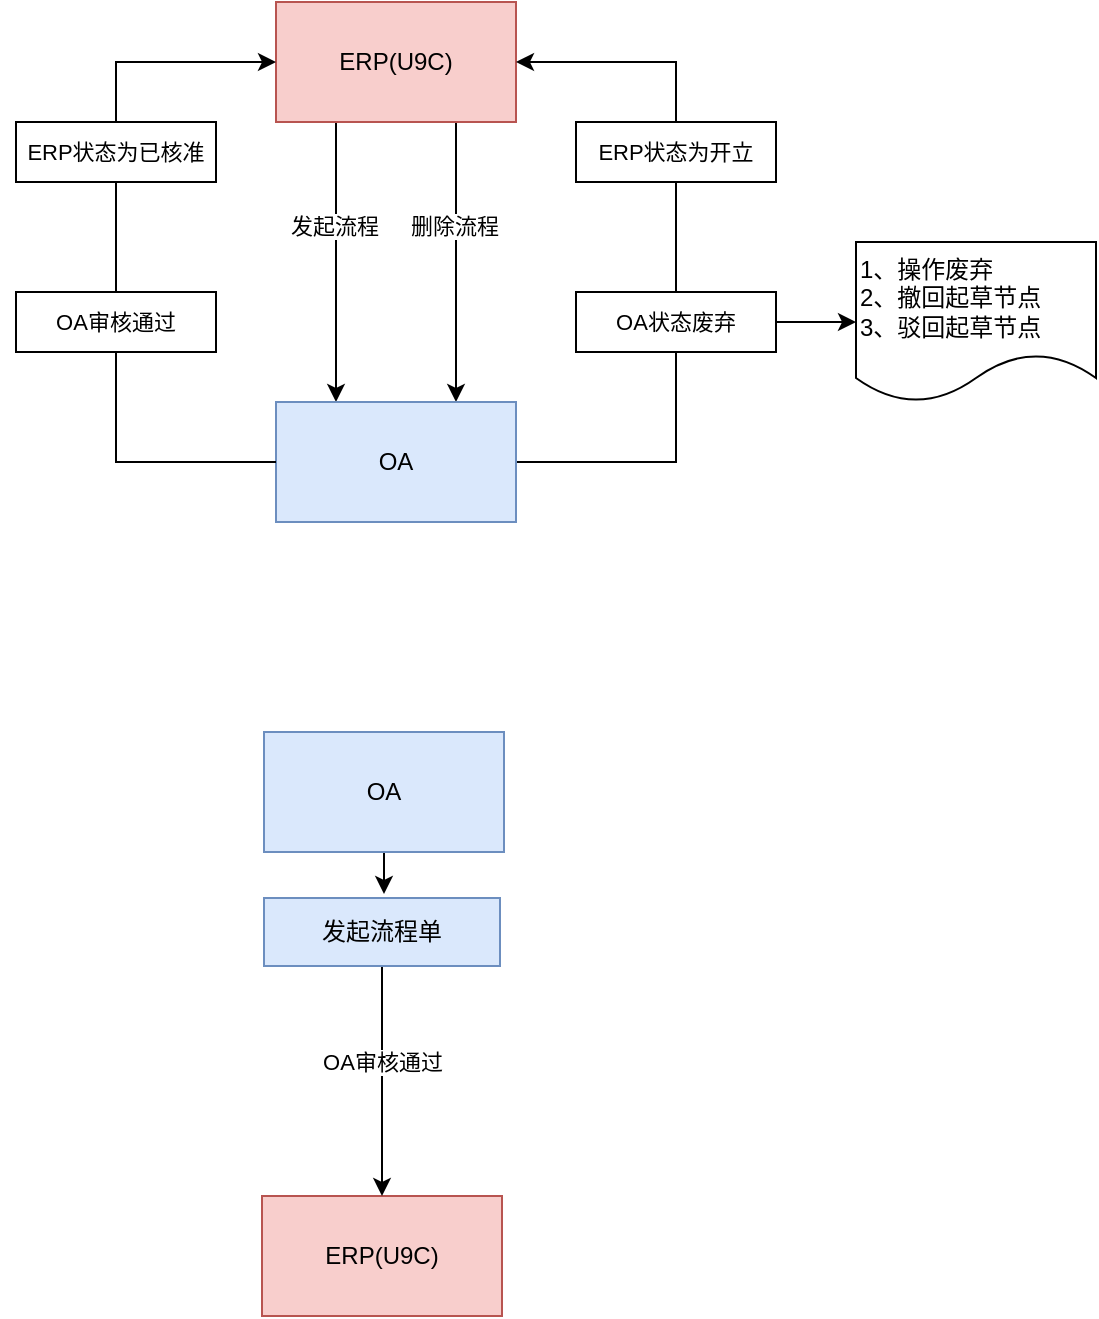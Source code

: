 <mxfile version="24.3.0" type="github">
  <diagram name="第 1 页" id="aZhVpqqnGZ0Fl-bB57NN">
    <mxGraphModel dx="746" dy="467" grid="0" gridSize="10" guides="1" tooltips="1" connect="1" arrows="1" fold="1" page="1" pageScale="1" pageWidth="827" pageHeight="1169" math="0" shadow="0">
      <root>
        <mxCell id="0" />
        <mxCell id="1" parent="0" />
        <mxCell id="RflKuVu5ajaNP3m7J8-B-3" style="edgeStyle=orthogonalEdgeStyle;rounded=0;orthogonalLoop=1;jettySize=auto;html=1;exitX=0.25;exitY=1;exitDx=0;exitDy=0;entryX=0.25;entryY=0;entryDx=0;entryDy=0;" edge="1" parent="1" source="RflKuVu5ajaNP3m7J8-B-1" target="RflKuVu5ajaNP3m7J8-B-2">
          <mxGeometry relative="1" as="geometry" />
        </mxCell>
        <mxCell id="RflKuVu5ajaNP3m7J8-B-4" value="发起流程" style="edgeLabel;html=1;align=center;verticalAlign=middle;resizable=0;points=[];" vertex="1" connectable="0" parent="RflKuVu5ajaNP3m7J8-B-3">
          <mxGeometry x="-0.257" y="-1" relative="1" as="geometry">
            <mxPoint as="offset" />
          </mxGeometry>
        </mxCell>
        <mxCell id="RflKuVu5ajaNP3m7J8-B-5" style="edgeStyle=orthogonalEdgeStyle;rounded=0;orthogonalLoop=1;jettySize=auto;html=1;exitX=0.75;exitY=1;exitDx=0;exitDy=0;entryX=0.75;entryY=0;entryDx=0;entryDy=0;" edge="1" parent="1" source="RflKuVu5ajaNP3m7J8-B-1" target="RflKuVu5ajaNP3m7J8-B-2">
          <mxGeometry relative="1" as="geometry" />
        </mxCell>
        <mxCell id="RflKuVu5ajaNP3m7J8-B-6" value="删除流程" style="edgeLabel;html=1;align=center;verticalAlign=middle;resizable=0;points=[];" vertex="1" connectable="0" parent="RflKuVu5ajaNP3m7J8-B-5">
          <mxGeometry x="-0.257" y="-1" relative="1" as="geometry">
            <mxPoint as="offset" />
          </mxGeometry>
        </mxCell>
        <mxCell id="RflKuVu5ajaNP3m7J8-B-1" value="ERP(U9C)" style="rounded=0;whiteSpace=wrap;html=1;fillColor=#f8cecc;strokeColor=#b85450;" vertex="1" parent="1">
          <mxGeometry x="280" y="40" width="120" height="60" as="geometry" />
        </mxCell>
        <mxCell id="RflKuVu5ajaNP3m7J8-B-7" style="edgeStyle=orthogonalEdgeStyle;rounded=0;orthogonalLoop=1;jettySize=auto;html=1;exitX=0;exitY=0.5;exitDx=0;exitDy=0;entryX=0;entryY=0.5;entryDx=0;entryDy=0;" edge="1" parent="1" source="RflKuVu5ajaNP3m7J8-B-13" target="RflKuVu5ajaNP3m7J8-B-1">
          <mxGeometry relative="1" as="geometry">
            <Array as="points">
              <mxPoint x="200" y="70" />
            </Array>
          </mxGeometry>
        </mxCell>
        <mxCell id="RflKuVu5ajaNP3m7J8-B-10" style="edgeStyle=orthogonalEdgeStyle;rounded=0;orthogonalLoop=1;jettySize=auto;html=1;exitX=1;exitY=0.5;exitDx=0;exitDy=0;entryX=1;entryY=0.5;entryDx=0;entryDy=0;" edge="1" parent="1" source="RflKuVu5ajaNP3m7J8-B-2" target="RflKuVu5ajaNP3m7J8-B-1">
          <mxGeometry relative="1" as="geometry">
            <Array as="points">
              <mxPoint x="480" y="270" />
              <mxPoint x="480" y="70" />
            </Array>
          </mxGeometry>
        </mxCell>
        <mxCell id="RflKuVu5ajaNP3m7J8-B-2" value="OA" style="rounded=0;whiteSpace=wrap;html=1;fillColor=#dae8fc;strokeColor=#6c8ebf;" vertex="1" parent="1">
          <mxGeometry x="280" y="240" width="120" height="60" as="geometry" />
        </mxCell>
        <mxCell id="RflKuVu5ajaNP3m7J8-B-14" value="" style="edgeStyle=orthogonalEdgeStyle;rounded=0;orthogonalLoop=1;jettySize=auto;html=1;exitX=0;exitY=0.5;exitDx=0;exitDy=0;entryX=0;entryY=0.5;entryDx=0;entryDy=0;" edge="1" parent="1" source="RflKuVu5ajaNP3m7J8-B-2" target="RflKuVu5ajaNP3m7J8-B-13">
          <mxGeometry relative="1" as="geometry">
            <mxPoint x="280" y="270" as="sourcePoint" />
            <mxPoint x="280" y="70" as="targetPoint" />
            <Array as="points">
              <mxPoint x="200" y="270" />
            </Array>
          </mxGeometry>
        </mxCell>
        <mxCell id="RflKuVu5ajaNP3m7J8-B-13" value="&lt;span data-sider-select-id=&quot;54a2cc74-7dc1-4a6f-bbc5-3d278e251725&quot; style=&quot;font-size: 11px; text-wrap: nowrap; background-color: rgb(255, 255, 255);&quot;&gt;ERP状态为已核准&lt;/span&gt;" style="rounded=0;whiteSpace=wrap;html=1;" vertex="1" parent="1">
          <mxGeometry x="150" y="100" width="100" height="30" as="geometry" />
        </mxCell>
        <mxCell id="RflKuVu5ajaNP3m7J8-B-17" value="1、操作废弃&lt;div&gt;2、撤回起草节点&lt;/div&gt;&lt;div&gt;3、驳回起草节点&lt;/div&gt;" style="shape=document;whiteSpace=wrap;html=1;boundedLbl=1;align=left;" vertex="1" parent="1">
          <mxGeometry x="570" y="160" width="120" height="80" as="geometry" />
        </mxCell>
        <mxCell id="RflKuVu5ajaNP3m7J8-B-22" value="&lt;span style=&quot;font-size: 11px; text-wrap: nowrap; background-color: rgb(255, 255, 255);&quot;&gt;OA审核通过&lt;/span&gt;" style="rounded=0;whiteSpace=wrap;html=1;" vertex="1" parent="1">
          <mxGeometry x="150" y="185" width="100" height="30" as="geometry" />
        </mxCell>
        <mxCell id="RflKuVu5ajaNP3m7J8-B-24" value="&lt;span style=&quot;font-size: 11px; text-wrap: nowrap; background-color: rgb(255, 255, 255);&quot;&gt;ERP状态为开立&lt;/span&gt;" style="rounded=0;whiteSpace=wrap;html=1;" vertex="1" parent="1">
          <mxGeometry x="430" y="100" width="100" height="30" as="geometry" />
        </mxCell>
        <mxCell id="RflKuVu5ajaNP3m7J8-B-26" style="edgeStyle=orthogonalEdgeStyle;rounded=0;orthogonalLoop=1;jettySize=auto;html=1;exitX=1;exitY=0.5;exitDx=0;exitDy=0;entryX=0;entryY=0.5;entryDx=0;entryDy=0;" edge="1" parent="1" source="RflKuVu5ajaNP3m7J8-B-25" target="RflKuVu5ajaNP3m7J8-B-17">
          <mxGeometry relative="1" as="geometry" />
        </mxCell>
        <mxCell id="RflKuVu5ajaNP3m7J8-B-25" value="&lt;span data-sider-select-id=&quot;45359bf6-3311-4bff-85f4-757039a518b9&quot; style=&quot;font-size: 11px; text-wrap: nowrap; background-color: rgb(255, 255, 255);&quot;&gt;OA状态废弃&lt;/span&gt;" style="rounded=0;whiteSpace=wrap;html=1;" vertex="1" parent="1">
          <mxGeometry x="430" y="185" width="100" height="30" as="geometry" />
        </mxCell>
        <mxCell id="RflKuVu5ajaNP3m7J8-B-31" style="edgeStyle=orthogonalEdgeStyle;rounded=0;orthogonalLoop=1;jettySize=auto;html=1;exitX=0.5;exitY=1;exitDx=0;exitDy=0;" edge="1" parent="1" source="RflKuVu5ajaNP3m7J8-B-27">
          <mxGeometry relative="1" as="geometry">
            <mxPoint x="334" y="486" as="targetPoint" />
          </mxGeometry>
        </mxCell>
        <mxCell id="RflKuVu5ajaNP3m7J8-B-27" value="OA" style="rounded=0;whiteSpace=wrap;html=1;fillColor=#dae8fc;strokeColor=#6c8ebf;" vertex="1" parent="1">
          <mxGeometry x="274" y="405" width="120" height="60" as="geometry" />
        </mxCell>
        <mxCell id="RflKuVu5ajaNP3m7J8-B-28" value="ERP(U9C)" style="rounded=0;whiteSpace=wrap;html=1;fillColor=#f8cecc;strokeColor=#b85450;" vertex="1" parent="1">
          <mxGeometry x="273" y="637" width="120" height="60" as="geometry" />
        </mxCell>
        <mxCell id="RflKuVu5ajaNP3m7J8-B-32" style="edgeStyle=orthogonalEdgeStyle;rounded=0;orthogonalLoop=1;jettySize=auto;html=1;exitX=0.5;exitY=1;exitDx=0;exitDy=0;entryX=0.5;entryY=0;entryDx=0;entryDy=0;" edge="1" parent="1" source="RflKuVu5ajaNP3m7J8-B-30" target="RflKuVu5ajaNP3m7J8-B-28">
          <mxGeometry relative="1" as="geometry" />
        </mxCell>
        <mxCell id="RflKuVu5ajaNP3m7J8-B-33" value="OA审核通过" style="edgeLabel;html=1;align=center;verticalAlign=middle;resizable=0;points=[];" vertex="1" connectable="0" parent="RflKuVu5ajaNP3m7J8-B-32">
          <mxGeometry x="-0.177" relative="1" as="geometry">
            <mxPoint as="offset" />
          </mxGeometry>
        </mxCell>
        <mxCell id="RflKuVu5ajaNP3m7J8-B-30" value="发起流程单" style="rounded=0;whiteSpace=wrap;html=1;fillColor=#dae8fc;strokeColor=#6c8ebf;" vertex="1" parent="1">
          <mxGeometry x="274" y="488" width="118" height="34" as="geometry" />
        </mxCell>
      </root>
    </mxGraphModel>
  </diagram>
</mxfile>
